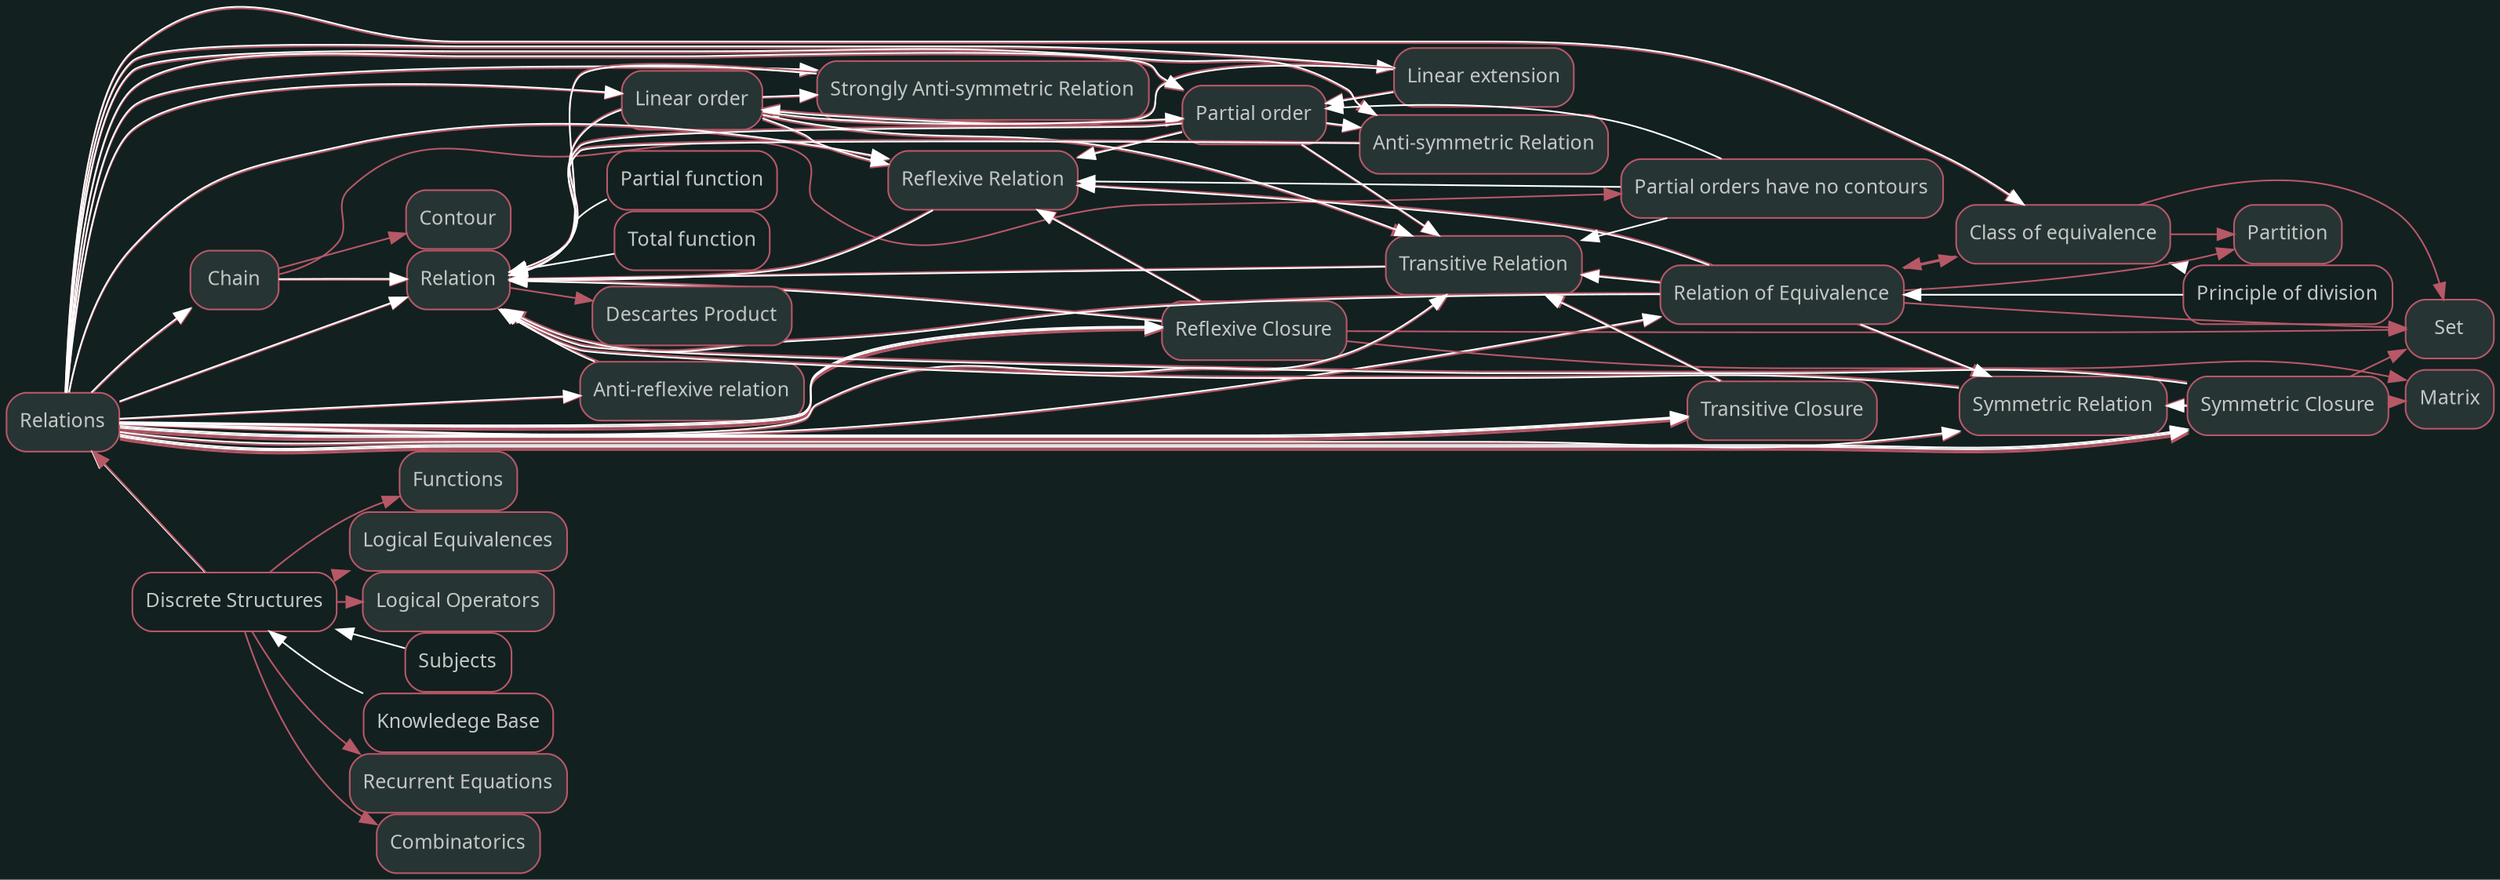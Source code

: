 digraph "Relations" {graph [nodesep=0,ranksep=0,rankdir="LR",bgcolor="#132020"];node [shape="rectangle",style="rounded,filled",fontname="sans",fontsize="12px",labelfontname="sans",color="#b75867",fillcolor="#273434",fontcolor="#c4c7c7"];"Relations" [label="Relations",tooltip="Relations",URL="../Relations.html",target="_parent"];"Chain" [label="Chain",tooltip="Chain",URL="../Chain.html",target="_parent"];"Linear extension" [label="Linear extension",tooltip="Linear extension",URL="../Linear extension.html",target="_parent"];"Linear order" [label="Linear order",tooltip="Linear order",URL="../Linear order.html",target="_parent"];"Partial order" [label="Partial order",tooltip="Partial order",URL="../Partial order.html",target="_parent"];"Class of equivalence" [label="Class of equivalence",tooltip="Class of equivalence",URL="../Class of equivalence.html",target="_parent"];"Relation of Equivalence" [label="Relation of Equivalence",tooltip="Relation of Equivalence",URL="../Relation of Equivalence.html",target="_parent"];"Transitive Closure" [label="Transitive Closure",tooltip="Transitive Closure",URL="../Transitive Closure.html",target="_parent"];"Symmetric Closure" [label="Symmetric Closure",tooltip="Symmetric Closure",URL="../Symmetric Closure.html",target="_parent"];"Reflexive Closure" [label="Reflexive Closure",tooltip="Reflexive Closure",URL="../Reflexive Closure.html",target="_parent"];"Transitive Relation" [label="Transitive Relation",tooltip="Transitive Relation",URL="../Transitive Relation.html",target="_parent"];"Strongly Anti-symmetric Relation" [label="Strongly Anti-symmetric Relation",tooltip="Strongly Anti-symmetric Relation",URL="../Strongly Anti-symmetric Relation.html",target="_parent"];"Anti-symmetric Relation" [label="Anti-symmetric Relation",tooltip="Anti-symmetric Relation",URL="../Anti-symmetric Relation.html",target="_parent"];"Symmetric Relation" [label="Symmetric Relation",tooltip="Symmetric Relation",URL="../Symmetric Relation.html",target="_parent"];"Anti-reflexive relation" [label="Anti-reflexive relation",tooltip="Anti-reflexive relation",URL="../Anti-reflexive relation.html",target="_parent"];"Reflexive Relation" [label="Reflexive Relation",tooltip="Reflexive Relation",URL="../Reflexive Relation.html",target="_parent"];"Relation" [label="Relation",tooltip="Relation",URL="../Relation.html",target="_parent"];subgraph "Forward Relations" {edge [color="#b75867"];"Relations" -> "Chain";"Relations" -> "Linear extension";"Relations" -> "Linear order";"Relations" -> "Partial order";"Relations" -> "Class of equivalence";"Relations" -> "Relation of Equivalence";"Relations" -> "Transitive Closure";"Relations" -> "Symmetric Closure";"Relations" -> "Reflexive Closure";"Relations" -> "Symmetric Closure";"Relations" -> "Transitive Closure";"Relations" -> "Reflexive Closure";"Relations" -> "Transitive Relation";"Relations" -> "Strongly Anti-symmetric Relation";"Relations" -> "Anti-symmetric Relation";"Relations" -> "Symmetric Relation";"Relations" -> "Anti-reflexive relation";"Relations" -> "Reflexive Relation";"Relations" -> "Relation";}
node [shape="rectangle",style="rounded",fontname="sans",fontsize="12px",labelfontname="sans",color="#b75867",fillcolor="#FFFFFF",fontcolor="#c4c7c7"];"Discrete Structures" [label="Discrete Structures",tooltip="Discrete Structures",URL="../Discrete Structures.html",target="_parent"];subgraph "Backward Relations" {edge [dir="back",color="#FFFFFF"];"Relations" -> "Discrete Structures";}node [shape="rectangle",style="rounded,filled",fontname="sans",fontsize="12px",labelfontname="sans",color="#b75867",fillcolor="#273434",fontcolor="#c4c7c7"];"Chain" [label="Chain",tooltip="Chain",URL="../Chain.html",target="_parent"];"Partial orders have no contours" [label="Partial orders have no contours",tooltip="Partial orders have no contours",URL="../Partial orders have no contours.html",target="_parent"];"Contour" [label="Contour",tooltip="Contour",URL="../Contour.html",target="_parent"];"Relation" [label="Relation",tooltip="Relation",URL="../Relation.html",target="_parent"];subgraph "Forward Chain" {edge [color="#b75867"];"Chain" -> "Partial orders have no contours";"Chain" -> "Contour";"Chain" -> "Relation";}
node [shape="rectangle",style="rounded",fontname="sans",fontsize="12px",labelfontname="sans",color="#b75867",fillcolor="#FFFFFF",fontcolor="#c4c7c7"];"Relations" [label="Relations",tooltip="Relations",URL="../Relations.html",target="_parent"];subgraph "Backward Chain" {edge [dir="back",color="#FFFFFF"];"Chain" -> "Relations";}node [shape="rectangle",style="rounded,filled",fontname="sans",fontsize="12px",labelfontname="sans",color="#b75867",fillcolor="#273434",fontcolor="#c4c7c7"];"Linear extension" [label="Linear extension",tooltip="Linear extension",URL="../Linear extension.html",target="_parent"];"Linear order" [label="Linear order",tooltip="Linear order",URL="../Linear order.html",target="_parent"];"Partial order" [label="Partial order",tooltip="Partial order",URL="../Partial order.html",target="_parent"];subgraph "Forward Linear extension" {edge [color="#b75867"];"Linear extension" -> "Linear order";"Linear extension" -> "Partial order";}
node [shape="rectangle",style="rounded",fontname="sans",fontsize="12px",labelfontname="sans",color="#b75867",fillcolor="#FFFFFF",fontcolor="#c4c7c7"];"Relations" [label="Relations",tooltip="Relations",URL="../Relations.html",target="_parent"];subgraph "Backward Linear extension" {edge [dir="back",color="#FFFFFF"];"Linear extension" -> "Relations";}node [shape="rectangle",style="rounded,filled",fontname="sans",fontsize="12px",labelfontname="sans",color="#b75867",fillcolor="#273434",fontcolor="#c4c7c7"];"Linear order" [label="Linear order",tooltip="Linear order",URL="../Linear order.html",target="_parent"];"Partial order" [label="Partial order",tooltip="Partial order",URL="../Partial order.html",target="_parent"];"Transitive Relation" [label="Transitive Relation",tooltip="Transitive Relation",URL="../Transitive Relation.html",target="_parent"];"Strongly Anti-symmetric Relation" [label="Strongly Anti-symmetric Relation",tooltip="Strongly Anti-symmetric Relation",URL="../Strongly Anti-symmetric Relation.html",target="_parent"];"Reflexive Relation" [label="Reflexive Relation",tooltip="Reflexive Relation",URL="../Reflexive Relation.html",target="_parent"];"Relation" [label="Relation",tooltip="Relation",URL="../Relation.html",target="_parent"];subgraph "Forward Linear order" {edge [color="#b75867"];"Linear order" -> "Partial order";"Linear order" -> "Transitive Relation";"Linear order" -> "Strongly Anti-symmetric Relation";"Linear order" -> "Reflexive Relation";"Linear order" -> "Relation";}
node [shape="rectangle",style="rounded",fontname="sans",fontsize="12px",labelfontname="sans",color="#b75867",fillcolor="#FFFFFF",fontcolor="#c4c7c7"];"Linear extension" [label="Linear extension",tooltip="Linear extension",URL="../Linear extension.html",target="_parent"];"Relations" [label="Relations",tooltip="Relations",URL="../Relations.html",target="_parent"];subgraph "Backward Linear order" {edge [dir="back",color="#FFFFFF"];"Linear order" -> "Linear extension";"Linear order" -> "Relations";}node [shape="rectangle",style="rounded,filled",fontname="sans",fontsize="12px",labelfontname="sans",color="#b75867",fillcolor="#273434",fontcolor="#c4c7c7"];"Partial order" [label="Partial order",tooltip="Partial order",URL="../Partial order.html",target="_parent"];"Transitive Relation" [label="Transitive Relation",tooltip="Transitive Relation",URL="../Transitive Relation.html",target="_parent"];"Anti-symmetric Relation" [label="Anti-symmetric Relation",tooltip="Anti-symmetric Relation",URL="../Anti-symmetric Relation.html",target="_parent"];"Reflexive Relation" [label="Reflexive Relation",tooltip="Reflexive Relation",URL="../Reflexive Relation.html",target="_parent"];"Relation" [label="Relation",tooltip="Relation",URL="../Relation.html",target="_parent"];subgraph "Forward Partial order" {edge [color="#b75867"];"Partial order" -> "Transitive Relation";"Partial order" -> "Anti-symmetric Relation";"Partial order" -> "Reflexive Relation";"Partial order" -> "Relation";}
node [shape="rectangle",style="rounded",fontname="sans",fontsize="12px",labelfontname="sans",color="#b75867",fillcolor="#FFFFFF",fontcolor="#c4c7c7"];"Linear extension" [label="Linear extension",tooltip="Linear extension",URL="../Linear extension.html",target="_parent"];"Relations" [label="Relations",tooltip="Relations",URL="../Relations.html",target="_parent"];"Linear order" [label="Linear order",tooltip="Linear order",URL="../Linear order.html",target="_parent"];"Partial orders have no contours" [label="Partial orders have no contours",tooltip="Partial orders have no contours",URL="../Partial orders have no contours.html",target="_parent"];subgraph "Backward Partial order" {edge [dir="back",color="#FFFFFF"];"Partial order" -> "Linear extension";"Partial order" -> "Relations";"Partial order" -> "Linear order";"Partial order" -> "Partial orders have no contours";}node [shape="rectangle",style="rounded,filled",fontname="sans",fontsize="12px",labelfontname="sans",color="#b75867",fillcolor="#273434",fontcolor="#c4c7c7"];"Class of equivalence" [label="Class of equivalence",tooltip="Class of equivalence",URL="../Class of equivalence.html",target="_parent"];"Partition" [label="Partition",tooltip="Partition",URL="../Partition.html",target="_parent"];"Set" [label="Set",tooltip="Set",URL="../Set.html",target="_parent"];"Relation of Equivalence" [label="Relation of Equivalence",tooltip="Relation of Equivalence",URL="../Relation of Equivalence.html",target="_parent"];subgraph "Forward Class of equivalence" {edge [color="#b75867"];"Class of equivalence" -> "Partition";"Class of equivalence" -> "Set";"Class of equivalence" -> "Relation of Equivalence";}
node [shape="rectangle",style="rounded",fontname="sans",fontsize="12px",labelfontname="sans",color="#b75867",fillcolor="#FFFFFF",fontcolor="#c4c7c7"];"Principle of division" [label="Principle of division",tooltip="Principle of division",URL="../Principle of division.html",target="_parent"];"Relations" [label="Relations",tooltip="Relations",URL="../Relations.html",target="_parent"];subgraph "Backward Class of equivalence" {edge [dir="back",color="#FFFFFF"];"Class of equivalence" -> "Principle of division";"Class of equivalence" -> "Relations";}node [shape="rectangle",style="rounded,filled",fontname="sans",fontsize="12px",labelfontname="sans",color="#b75867",fillcolor="#273434",fontcolor="#c4c7c7"];"Relation of Equivalence" [label="Relation of Equivalence",tooltip="Relation of Equivalence",URL="../Relation of Equivalence.html",target="_parent"];"Class of equivalence" [label="Class of equivalence",tooltip="Class of equivalence",URL="../Class of equivalence.html",target="_parent"];"Set" [label="Set",tooltip="Set",URL="../Set.html",target="_parent"];"Partition" [label="Partition",tooltip="Partition",URL="../Partition.html",target="_parent"];"Transitive Relation" [label="Transitive Relation",tooltip="Transitive Relation",URL="../Transitive Relation.html",target="_parent"];"Symmetric Relation" [label="Symmetric Relation",tooltip="Symmetric Relation",URL="../Symmetric Relation.html",target="_parent"];"Reflexive Relation" [label="Reflexive Relation",tooltip="Reflexive Relation",URL="../Reflexive Relation.html",target="_parent"];"Relation" [label="Relation",tooltip="Relation",URL="../Relation.html",target="_parent"];subgraph "Forward Relation of Equivalence" {edge [color="#b75867"];"Relation of Equivalence" -> "Class of equivalence";"Relation of Equivalence" -> "Set";"Relation of Equivalence" -> "Partition";"Relation of Equivalence" -> "Transitive Relation";"Relation of Equivalence" -> "Symmetric Relation";"Relation of Equivalence" -> "Reflexive Relation";"Relation of Equivalence" -> "Relation";}
node [shape="rectangle",style="rounded",fontname="sans",fontsize="12px",labelfontname="sans",color="#b75867",fillcolor="#FFFFFF",fontcolor="#c4c7c7"];"Principle of division" [label="Principle of division",tooltip="Principle of division",URL="../Principle of division.html",target="_parent"];"Relations" [label="Relations",tooltip="Relations",URL="../Relations.html",target="_parent"];subgraph "Backward Relation of Equivalence" {edge [dir="back",color="#FFFFFF"];"Relation of Equivalence" -> "Principle of division";"Relation of Equivalence" -> "Relations";}node [shape="rectangle",style="rounded,filled",fontname="sans",fontsize="12px",labelfontname="sans",color="#b75867",fillcolor="#273434",fontcolor="#c4c7c7"];"Transitive Closure" [label="Transitive Closure",tooltip="Transitive Closure",URL="../Transitive Closure.html",target="_parent"];"Transitive Relation" [label="Transitive Relation",tooltip="Transitive Relation",URL="../Transitive Relation.html",target="_parent"];subgraph "Forward Transitive Closure" {edge [color="#b75867"];"Transitive Closure" -> "Transitive Relation";}
node [shape="rectangle",style="rounded",fontname="sans",fontsize="12px",labelfontname="sans",color="#b75867",fillcolor="#FFFFFF",fontcolor="#c4c7c7"];"Relations" [label="Relations",tooltip="Relations",URL="../Relations.html",target="_parent"];subgraph "Backward Transitive Closure" {edge [dir="back",color="#FFFFFF"];"Transitive Closure" -> "Relations";"Transitive Closure" -> "Relations";}node [shape="rectangle",style="rounded,filled",fontname="sans",fontsize="12px",labelfontname="sans",color="#b75867",fillcolor="#273434",fontcolor="#c4c7c7"];"Symmetric Closure" [label="Symmetric Closure",tooltip="Symmetric Closure",URL="../Symmetric Closure.html",target="_parent"];"Matrix" [label="Matrix",tooltip="Matrix",URL="../Matrix.html",target="_parent"];"Relation" [label="Relation",tooltip="Relation",URL="../Relation.html",target="_parent"];"Set" [label="Set",tooltip="Set",URL="../Set.html",target="_parent"];"Symmetric Relation" [label="Symmetric Relation",tooltip="Symmetric Relation",URL="../Symmetric Relation.html",target="_parent"];subgraph "Forward Symmetric Closure" {edge [color="#b75867"];"Symmetric Closure" -> "Matrix";"Symmetric Closure" -> "Relation";"Symmetric Closure" -> "Set";"Symmetric Closure" -> "Symmetric Relation";}
node [shape="rectangle",style="rounded",fontname="sans",fontsize="12px",labelfontname="sans",color="#b75867",fillcolor="#FFFFFF",fontcolor="#c4c7c7"];"Relations" [label="Relations",tooltip="Relations",URL="../Relations.html",target="_parent"];subgraph "Backward Symmetric Closure" {edge [dir="back",color="#FFFFFF"];"Symmetric Closure" -> "Relations";"Symmetric Closure" -> "Relations";}node [shape="rectangle",style="rounded,filled",fontname="sans",fontsize="12px",labelfontname="sans",color="#b75867",fillcolor="#273434",fontcolor="#c4c7c7"];"Reflexive Closure" [label="Reflexive Closure",tooltip="Reflexive Closure",URL="../Reflexive Closure.html",target="_parent"];"Matrix" [label="Matrix",tooltip="Matrix",URL="../Matrix.html",target="_parent"];"Relation" [label="Relation",tooltip="Relation",URL="../Relation.html",target="_parent"];"Set" [label="Set",tooltip="Set",URL="../Set.html",target="_parent"];"Reflexive Relation" [label="Reflexive Relation",tooltip="Reflexive Relation",URL="../Reflexive Relation.html",target="_parent"];subgraph "Forward Reflexive Closure" {edge [color="#b75867"];"Reflexive Closure" -> "Matrix";"Reflexive Closure" -> "Relation";"Reflexive Closure" -> "Set";"Reflexive Closure" -> "Reflexive Relation";}
node [shape="rectangle",style="rounded",fontname="sans",fontsize="12px",labelfontname="sans",color="#b75867",fillcolor="#FFFFFF",fontcolor="#c4c7c7"];"Relations" [label="Relations",tooltip="Relations",URL="../Relations.html",target="_parent"];subgraph "Backward Reflexive Closure" {edge [dir="back",color="#FFFFFF"];"Reflexive Closure" -> "Relations";"Reflexive Closure" -> "Relations";}node [shape="rectangle",style="rounded,filled",fontname="sans",fontsize="12px",labelfontname="sans",color="#b75867",fillcolor="#273434",fontcolor="#c4c7c7"];"Transitive Relation" [label="Transitive Relation",tooltip="Transitive Relation",URL="../Transitive Relation.html",target="_parent"];"Relation" [label="Relation",tooltip="Relation",URL="../Relation.html",target="_parent"];subgraph "Forward Transitive Relation" {edge [color="#b75867"];"Transitive Relation" -> "Relation";}
node [shape="rectangle",style="rounded",fontname="sans",fontsize="12px",labelfontname="sans",color="#b75867",fillcolor="#FFFFFF",fontcolor="#c4c7c7"];"Relation of Equivalence" [label="Relation of Equivalence",tooltip="Relation of Equivalence",URL="../Relation of Equivalence.html",target="_parent"];"Transitive Closure" [label="Transitive Closure",tooltip="Transitive Closure",URL="../Transitive Closure.html",target="_parent"];"Relations" [label="Relations",tooltip="Relations",URL="../Relations.html",target="_parent"];"Linear order" [label="Linear order",tooltip="Linear order",URL="../Linear order.html",target="_parent"];"Partial orders have no contours" [label="Partial orders have no contours",tooltip="Partial orders have no contours",URL="../Partial orders have no contours.html",target="_parent"];"Partial order" [label="Partial order",tooltip="Partial order",URL="../Partial order.html",target="_parent"];subgraph "Backward Transitive Relation" {edge [dir="back",color="#FFFFFF"];"Transitive Relation" -> "Relation of Equivalence";"Transitive Relation" -> "Transitive Closure";"Transitive Relation" -> "Relations";"Transitive Relation" -> "Linear order";"Transitive Relation" -> "Partial orders have no contours";"Transitive Relation" -> "Partial order";}node [shape="rectangle",style="rounded,filled",fontname="sans",fontsize="12px",labelfontname="sans",color="#b75867",fillcolor="#273434",fontcolor="#c4c7c7"];"Strongly Anti-symmetric Relation" [label="Strongly Anti-symmetric Relation",tooltip="Strongly Anti-symmetric Relation",URL="../Strongly Anti-symmetric Relation.html",target="_parent"];"Relation" [label="Relation",tooltip="Relation",URL="../Relation.html",target="_parent"];subgraph "Forward Strongly Anti-symmetric Relation" {edge [color="#b75867"];"Strongly Anti-symmetric Relation" -> "Relation";}
node [shape="rectangle",style="rounded",fontname="sans",fontsize="12px",labelfontname="sans",color="#b75867",fillcolor="#FFFFFF",fontcolor="#c4c7c7"];"Relations" [label="Relations",tooltip="Relations",URL="../Relations.html",target="_parent"];"Linear order" [label="Linear order",tooltip="Linear order",URL="../Linear order.html",target="_parent"];subgraph "Backward Strongly Anti-symmetric Relation" {edge [dir="back",color="#FFFFFF"];"Strongly Anti-symmetric Relation" -> "Relations";"Strongly Anti-symmetric Relation" -> "Linear order";}node [shape="rectangle",style="rounded,filled",fontname="sans",fontsize="12px",labelfontname="sans",color="#b75867",fillcolor="#273434",fontcolor="#c4c7c7"];"Anti-symmetric Relation" [label="Anti-symmetric Relation",tooltip="Anti-symmetric Relation",URL="../Anti-symmetric Relation.html",target="_parent"];"Relation" [label="Relation",tooltip="Relation",URL="../Relation.html",target="_parent"];subgraph "Forward Anti-symmetric Relation" {edge [color="#b75867"];"Anti-symmetric Relation" -> "Relation";}
node [shape="rectangle",style="rounded",fontname="sans",fontsize="12px",labelfontname="sans",color="#b75867",fillcolor="#FFFFFF",fontcolor="#c4c7c7"];"Relations" [label="Relations",tooltip="Relations",URL="../Relations.html",target="_parent"];"Partial order" [label="Partial order",tooltip="Partial order",URL="../Partial order.html",target="_parent"];subgraph "Backward Anti-symmetric Relation" {edge [dir="back",color="#FFFFFF"];"Anti-symmetric Relation" -> "Relations";"Anti-symmetric Relation" -> "Partial order";}node [shape="rectangle",style="rounded,filled",fontname="sans",fontsize="12px",labelfontname="sans",color="#b75867",fillcolor="#273434",fontcolor="#c4c7c7"];"Symmetric Relation" [label="Symmetric Relation",tooltip="Symmetric Relation",URL="../Symmetric Relation.html",target="_parent"];"Relation" [label="Relation",tooltip="Relation",URL="../Relation.html",target="_parent"];subgraph "Forward Symmetric Relation" {edge [color="#b75867"];"Symmetric Relation" -> "Relation";}
node [shape="rectangle",style="rounded",fontname="sans",fontsize="12px",labelfontname="sans",color="#b75867",fillcolor="#FFFFFF",fontcolor="#c4c7c7"];"Symmetric Closure" [label="Symmetric Closure",tooltip="Symmetric Closure",URL="../Symmetric Closure.html",target="_parent"];"Relation of Equivalence" [label="Relation of Equivalence",tooltip="Relation of Equivalence",URL="../Relation of Equivalence.html",target="_parent"];"Relations" [label="Relations",tooltip="Relations",URL="../Relations.html",target="_parent"];subgraph "Backward Symmetric Relation" {edge [dir="back",color="#FFFFFF"];"Symmetric Relation" -> "Symmetric Closure";"Symmetric Relation" -> "Relation of Equivalence";"Symmetric Relation" -> "Relations";}node [shape="rectangle",style="rounded,filled",fontname="sans",fontsize="12px",labelfontname="sans",color="#b75867",fillcolor="#273434",fontcolor="#c4c7c7"];"Anti-reflexive relation" [label="Anti-reflexive relation",tooltip="Anti-reflexive relation",URL="../Anti-reflexive relation.html",target="_parent"];"Relation" [label="Relation",tooltip="Relation",URL="../Relation.html",target="_parent"];subgraph "Forward Anti-reflexive relation" {edge [color="#b75867"];"Anti-reflexive relation" -> "Relation";}
node [shape="rectangle",style="rounded",fontname="sans",fontsize="12px",labelfontname="sans",color="#b75867",fillcolor="#FFFFFF",fontcolor="#c4c7c7"];"Relations" [label="Relations",tooltip="Relations",URL="../Relations.html",target="_parent"];subgraph "Backward Anti-reflexive relation" {edge [dir="back",color="#FFFFFF"];"Anti-reflexive relation" -> "Relations";}node [shape="rectangle",style="rounded,filled",fontname="sans",fontsize="12px",labelfontname="sans",color="#b75867",fillcolor="#273434",fontcolor="#c4c7c7"];"Reflexive Relation" [label="Reflexive Relation",tooltip="Reflexive Relation",URL="../Reflexive Relation.html",target="_parent"];"Relation" [label="Relation",tooltip="Relation",URL="../Relation.html",target="_parent"];subgraph "Forward Reflexive Relation" {edge [color="#b75867"];"Reflexive Relation" -> "Relation";}
node [shape="rectangle",style="rounded",fontname="sans",fontsize="12px",labelfontname="sans",color="#b75867",fillcolor="#FFFFFF",fontcolor="#c4c7c7"];"Reflexive Closure" [label="Reflexive Closure",tooltip="Reflexive Closure",URL="../Reflexive Closure.html",target="_parent"];"Relation of Equivalence" [label="Relation of Equivalence",tooltip="Relation of Equivalence",URL="../Relation of Equivalence.html",target="_parent"];"Relations" [label="Relations",tooltip="Relations",URL="../Relations.html",target="_parent"];"Linear order" [label="Linear order",tooltip="Linear order",URL="../Linear order.html",target="_parent"];"Partial orders have no contours" [label="Partial orders have no contours",tooltip="Partial orders have no contours",URL="../Partial orders have no contours.html",target="_parent"];"Partial order" [label="Partial order",tooltip="Partial order",URL="../Partial order.html",target="_parent"];subgraph "Backward Reflexive Relation" {edge [dir="back",color="#FFFFFF"];"Reflexive Relation" -> "Reflexive Closure";"Reflexive Relation" -> "Relation of Equivalence";"Reflexive Relation" -> "Relations";"Reflexive Relation" -> "Linear order";"Reflexive Relation" -> "Partial orders have no contours";"Reflexive Relation" -> "Partial order";}node [shape="rectangle",style="rounded,filled",fontname="sans",fontsize="12px",labelfontname="sans",color="#b75867",fillcolor="#273434",fontcolor="#c4c7c7"];"Relation" [label="Relation",tooltip="Relation",URL="../Relation.html",target="_parent"];"Descartes Product" [label="Descartes Product",tooltip="Descartes Product",URL="../Descartes Product.html",target="_parent"];subgraph "Forward Relation" {edge [color="#b75867"];"Relation" -> "Descartes Product";}
node [shape="rectangle",style="rounded",fontname="sans",fontsize="12px",labelfontname="sans",color="#b75867",fillcolor="#FFFFFF",fontcolor="#c4c7c7"];"Anti-symmetric Relation" [label="Anti-symmetric Relation",tooltip="Anti-symmetric Relation",URL="../Anti-symmetric Relation.html",target="_parent"];"Chain" [label="Chain",tooltip="Chain",URL="../Chain.html",target="_parent"];"Reflexive Closure" [label="Reflexive Closure",tooltip="Reflexive Closure",URL="../Reflexive Closure.html",target="_parent"];"Symmetric Closure" [label="Symmetric Closure",tooltip="Symmetric Closure",URL="../Symmetric Closure.html",target="_parent"];"Relation of Equivalence" [label="Relation of Equivalence",tooltip="Relation of Equivalence",URL="../Relation of Equivalence.html",target="_parent"];"Symmetric Relation" [label="Symmetric Relation",tooltip="Symmetric Relation",URL="../Symmetric Relation.html",target="_parent"];"Partial function" [label="Partial function",tooltip="Partial function",URL="../Partial function.html",target="_parent"];"Relations" [label="Relations",tooltip="Relations",URL="../Relations.html",target="_parent"];"Linear order" [label="Linear order",tooltip="Linear order",URL="../Linear order.html",target="_parent"];"Total function" [label="Total function",tooltip="Total function",URL="../Total function.html",target="_parent"];"Transitive Relation" [label="Transitive Relation",tooltip="Transitive Relation",URL="../Transitive Relation.html",target="_parent"];"Reflexive Relation" [label="Reflexive Relation",tooltip="Reflexive Relation",URL="../Reflexive Relation.html",target="_parent"];"Anti-reflexive relation" [label="Anti-reflexive relation",tooltip="Anti-reflexive relation",URL="../Anti-reflexive relation.html",target="_parent"];"Strongly Anti-symmetric Relation" [label="Strongly Anti-symmetric Relation",tooltip="Strongly Anti-symmetric Relation",URL="../Strongly Anti-symmetric Relation.html",target="_parent"];"Partial order" [label="Partial order",tooltip="Partial order",URL="../Partial order.html",target="_parent"];subgraph "Backward Relation" {edge [dir="back",color="#FFFFFF"];"Relation" -> "Anti-symmetric Relation";"Relation" -> "Chain";"Relation" -> "Reflexive Closure";"Relation" -> "Symmetric Closure";"Relation" -> "Relation of Equivalence";"Relation" -> "Symmetric Relation";"Relation" -> "Partial function";"Relation" -> "Relations";"Relation" -> "Linear order";"Relation" -> "Total function";"Relation" -> "Transitive Relation";"Relation" -> "Reflexive Relation";"Relation" -> "Anti-reflexive relation";"Relation" -> "Strongly Anti-symmetric Relation";"Relation" -> "Partial order";}node [shape="rectangle",style="rounded,filled",fontname="sans",fontsize="12px",labelfontname="sans",color="#b75867",fillcolor="#273434",fontcolor="#c4c7c7"];"Discrete Structures" [label="Discrete Structures",tooltip="Discrete Structures",URL="../Discrete Structures.html",target="_parent"];"Recurrent Equations" [label="Recurrent Equations",tooltip="Recurrent Equations",URL="../Recurrent Equations.html",target="_parent"];"Combinatorics" [label="Combinatorics",tooltip="Combinatorics",URL="../Combinatorics.html",target="_parent"];"Functions" [label="Functions",tooltip="Functions",URL="../Functions.html",target="_parent"];"Relations" [label="Relations",tooltip="Relations",URL="../Relations.html",target="_parent"];"Logical Equivalences" [label="Logical Equivalences",tooltip="Logical Equivalences",URL="../Logical Equivalences.html",target="_parent"];"Logical Operators" [label="Logical Operators",tooltip="Logical Operators",URL="../Logical Operators.html",target="_parent"];subgraph "Forward Discrete Structures" {edge [color="#b75867"];"Discrete Structures" -> "Recurrent Equations";"Discrete Structures" -> "Combinatorics";"Discrete Structures" -> "Functions";"Discrete Structures" -> "Relations";"Discrete Structures" -> "Logical Equivalences";"Discrete Structures" -> "Logical Operators";}
node [shape="rectangle",style="rounded",fontname="sans",fontsize="12px",labelfontname="sans",color="#b75867",fillcolor="#FFFFFF",fontcolor="#c4c7c7"];"Subjects" [label="Subjects",tooltip="Subjects",URL="../Subjects.html",target="_parent"];"Knowledege Base" [label="Knowledege Base",tooltip="Knowledege Base",URL="../Knowledege Base.html",target="_parent"];subgraph "Backward Discrete Structures" {edge [dir="back",color="#FFFFFF"];"Discrete Structures" -> "Subjects";"Discrete Structures" -> "Knowledege Base";}}